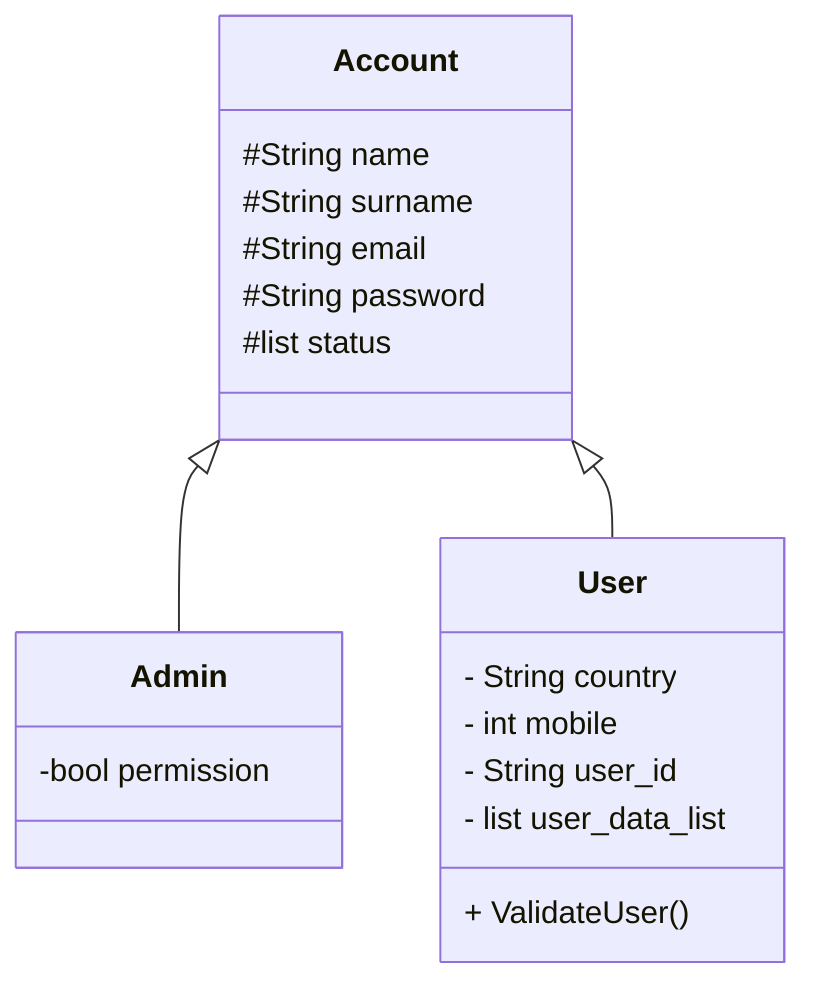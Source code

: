 classDiagram
Account <|-- Admin
Account <|-- User

Account : #String name
Account : #String surname
Account : #String email
Account : #String password
Account : #list status

class Admin{
    -bool permission
}

class User{
    - String country
    - int mobile
    - String user_id
    - list user_data_list
    + ValidateUser()
}